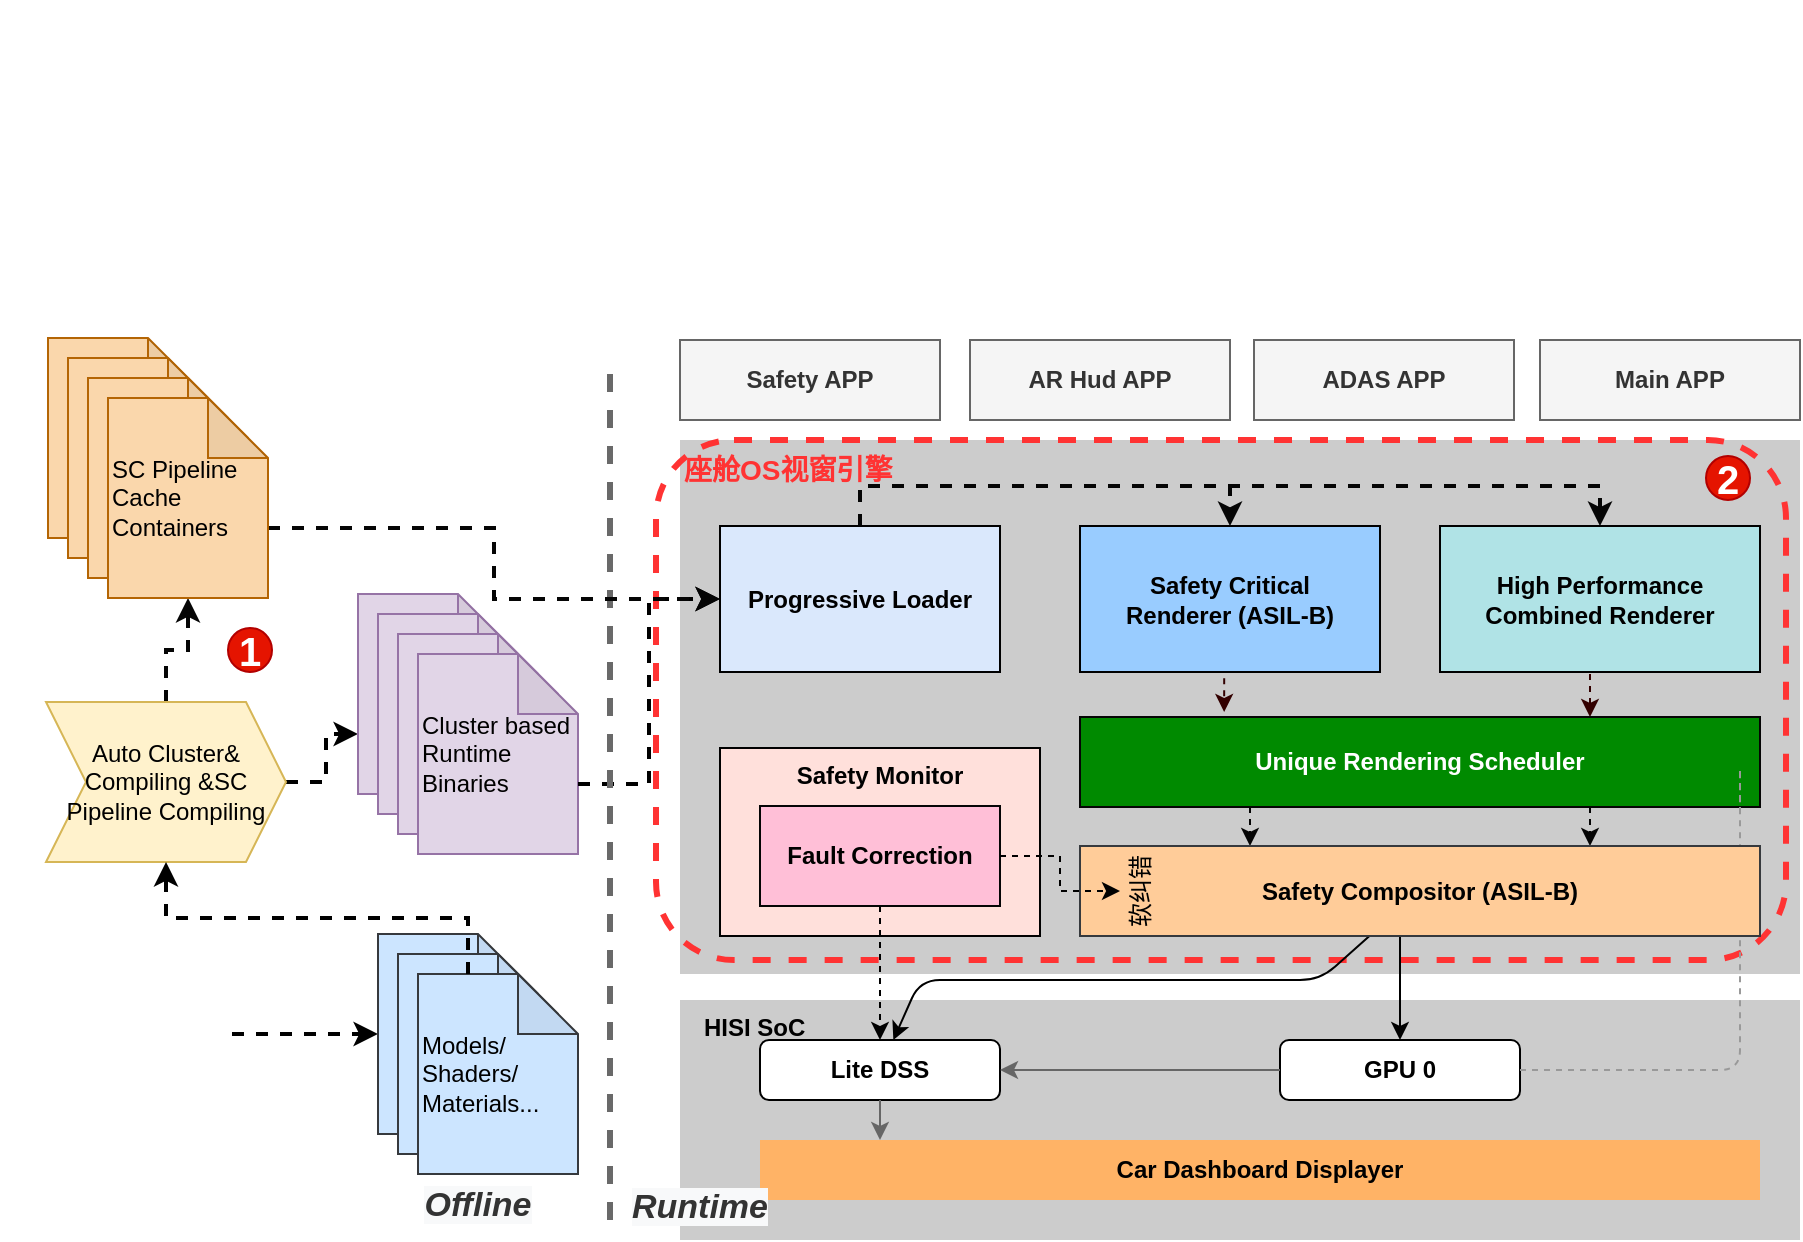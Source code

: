 <mxfile version="20.5.3" type="github" pages="2">
  <diagram id="jGWYWBmw-iRRK0AfGY73" name="overview">
    <mxGraphModel dx="572" dy="738" grid="0" gridSize="10" guides="1" tooltips="1" connect="1" arrows="1" fold="1" page="1" pageScale="1" pageWidth="850" pageHeight="1100" math="0" shadow="0">
      <root>
        <mxCell id="0" />
        <mxCell id="1" parent="0" />
        <mxCell id="6lcVnLO9hiHBPe1DEjGH-26" value="" style="group;align=right;verticalAlign=top;" parent="1" vertex="1" connectable="0">
          <mxGeometry x="855" y="100" width="900" height="620" as="geometry" />
        </mxCell>
        <mxCell id="6lcVnLO9hiHBPe1DEjGH-28" value="&lt;font style=&quot;font-size: 14px;&quot; color=&quot;#ff3333&quot;&gt;座舱OS视窗引擎&lt;/font&gt;" style="rounded=0;whiteSpace=wrap;html=1;labelBackgroundColor=none;verticalAlign=top;fillColor=#CCCCCC;fontStyle=1;strokeColor=none;align=left;" parent="6lcVnLO9hiHBPe1DEjGH-26" vertex="1">
          <mxGeometry x="340" y="220" width="560" height="267" as="geometry" />
        </mxCell>
        <mxCell id="RZkui5LOCHVIBUMoWQ-c-4" value="" style="rounded=1;whiteSpace=wrap;html=1;fontSize=20;fillColor=none;strokeColor=#FF3333;dashed=1;strokeWidth=3;glass=1;" parent="6lcVnLO9hiHBPe1DEjGH-26" vertex="1">
          <mxGeometry x="328" y="220" width="565" height="260" as="geometry" />
        </mxCell>
        <mxCell id="6lcVnLO9hiHBPe1DEjGH-34" value="HISI SoC" style="rounded=0;whiteSpace=wrap;html=1;labelBackgroundColor=none;verticalAlign=top;fillColor=#CCCCCC;fontStyle=1;strokeColor=none;align=left;spacingBottom=10;spacingRight=10;spacingLeft=10;" parent="6lcVnLO9hiHBPe1DEjGH-26" vertex="1">
          <mxGeometry x="340" y="500" width="560" height="120" as="geometry" />
        </mxCell>
        <mxCell id="6lcVnLO9hiHBPe1DEjGH-36" value="Lite DSS" style="rounded=1;whiteSpace=wrap;html=1;labelBackgroundColor=none;fontSize=12;fontColor=#000000;strokeColor=#000000;align=center;verticalAlign=middle;fontStyle=1;fillColor=#FFFFFF;" parent="6lcVnLO9hiHBPe1DEjGH-26" vertex="1">
          <mxGeometry x="380" y="520" width="120" height="30" as="geometry" />
        </mxCell>
        <mxCell id="6lcVnLO9hiHBPe1DEjGH-37" value="GPU 0" style="rounded=1;whiteSpace=wrap;html=1;labelBackgroundColor=none;fontSize=12;fontColor=#000000;strokeColor=#000000;align=center;verticalAlign=middle;fontStyle=1;fillColor=#FFFFFF;" parent="6lcVnLO9hiHBPe1DEjGH-26" vertex="1">
          <mxGeometry x="640" y="520" width="120" height="30" as="geometry" />
        </mxCell>
        <mxCell id="6lcVnLO9hiHBPe1DEjGH-38" value="Car Dashboard Displayer" style="rounded=0;whiteSpace=wrap;html=1;fontStyle=1;fillColor=#FFB366;strokeColor=none;" parent="6lcVnLO9hiHBPe1DEjGH-26" vertex="1">
          <mxGeometry x="380" y="570" width="500" height="30" as="geometry" />
        </mxCell>
        <mxCell id="6lcVnLO9hiHBPe1DEjGH-39" value="" style="endArrow=classic;html=1;fontSize=12;fontColor=#000000;strokeWidth=1;fillColor=#FFE6CC;strokeColor=#666666;" parent="6lcVnLO9hiHBPe1DEjGH-26" source="6lcVnLO9hiHBPe1DEjGH-37" target="6lcVnLO9hiHBPe1DEjGH-36" edge="1">
          <mxGeometry x="-40" width="50" height="50" as="geometry">
            <mxPoint x="220" y="640" as="sourcePoint" />
            <mxPoint x="270" y="590" as="targetPoint" />
          </mxGeometry>
        </mxCell>
        <mxCell id="6lcVnLO9hiHBPe1DEjGH-40" value="" style="endArrow=classic;html=1;fontSize=12;fontColor=#000000;strokeWidth=1;fillColor=#FFE6CC;strokeColor=#666666;" parent="6lcVnLO9hiHBPe1DEjGH-26" source="6lcVnLO9hiHBPe1DEjGH-36" edge="1">
          <mxGeometry x="-40" width="50" height="50" as="geometry">
            <mxPoint x="550" y="545" as="sourcePoint" />
            <mxPoint x="440" y="570" as="targetPoint" />
          </mxGeometry>
        </mxCell>
        <mxCell id="6lcVnLO9hiHBPe1DEjGH-54" value="Safety Monitor" style="rounded=0;whiteSpace=wrap;html=1;fontStyle=1;verticalAlign=top;spacingTop=0;fillColor=#FFE0DB;" parent="6lcVnLO9hiHBPe1DEjGH-26" vertex="1">
          <mxGeometry x="360" y="374" width="160" height="94" as="geometry" />
        </mxCell>
        <mxCell id="Oussu8R9ffkgmOn_EORa-2" style="edgeStyle=orthogonalEdgeStyle;rounded=0;orthogonalLoop=1;jettySize=auto;html=1;exitX=0.5;exitY=1;exitDx=0;exitDy=0;entryX=0.212;entryY=-0.056;entryDx=0;entryDy=0;entryPerimeter=0;dashed=1;strokeColor=#330000;strokeWidth=1;fontSize=14;fontColor=#FF3333;" parent="6lcVnLO9hiHBPe1DEjGH-26" source="6lcVnLO9hiHBPe1DEjGH-55" target="6lcVnLO9hiHBPe1DEjGH-71" edge="1">
          <mxGeometry relative="1" as="geometry" />
        </mxCell>
        <mxCell id="6lcVnLO9hiHBPe1DEjGH-55" value="Safety Critical &lt;br&gt;Renderer (ASIL-B)" style="rounded=0;whiteSpace=wrap;html=1;labelBackgroundColor=none;fontSize=12;fontColor=#000000;strokeColor=#000000;align=center;verticalAlign=middle;fillColor=#99CCFF;fontStyle=1" parent="6lcVnLO9hiHBPe1DEjGH-26" vertex="1">
          <mxGeometry x="540" y="263" width="150" height="73" as="geometry" />
        </mxCell>
        <mxCell id="Oussu8R9ffkgmOn_EORa-3" style="edgeStyle=orthogonalEdgeStyle;rounded=0;orthogonalLoop=1;jettySize=auto;html=1;exitX=0.5;exitY=1;exitDx=0;exitDy=0;entryX=0.75;entryY=0;entryDx=0;entryDy=0;dashed=1;strokeColor=#330000;strokeWidth=1;fontSize=14;fontColor=#FF3333;" parent="6lcVnLO9hiHBPe1DEjGH-26" source="6lcVnLO9hiHBPe1DEjGH-58" target="6lcVnLO9hiHBPe1DEjGH-71" edge="1">
          <mxGeometry relative="1" as="geometry" />
        </mxCell>
        <mxCell id="6lcVnLO9hiHBPe1DEjGH-58" value="High Performance Combined Renderer" style="rounded=0;whiteSpace=wrap;html=1;labelBackgroundColor=none;fontSize=12;strokeColor=#000000;align=center;verticalAlign=middle;fillColor=#b0e3e6;fontStyle=1;" parent="6lcVnLO9hiHBPe1DEjGH-26" vertex="1">
          <mxGeometry x="720" y="263" width="160" height="73" as="geometry" />
        </mxCell>
        <mxCell id="6lcVnLO9hiHBPe1DEjGH-60" value="Fault Correction" style="rounded=0;whiteSpace=wrap;html=1;labelBackgroundColor=none;fontSize=12;strokeColor=#050505;align=center;verticalAlign=middle;fillColor=#FFBFD7;fontStyle=1" parent="6lcVnLO9hiHBPe1DEjGH-26" vertex="1">
          <mxGeometry x="380" y="403" width="120" height="50" as="geometry" />
        </mxCell>
        <mxCell id="6lcVnLO9hiHBPe1DEjGH-63" value="" style="endArrow=classic;html=1;fontSize=10;fontColor=#000000;strokeColor=#000000;strokeWidth=1;fillColor=#FFE6CC;" parent="6lcVnLO9hiHBPe1DEjGH-26" target="6lcVnLO9hiHBPe1DEjGH-37" edge="1">
          <mxGeometry x="-40" width="50" height="50" as="geometry">
            <mxPoint x="700" y="450" as="sourcePoint" />
            <mxPoint x="470" y="310" as="targetPoint" />
          </mxGeometry>
        </mxCell>
        <mxCell id="6lcVnLO9hiHBPe1DEjGH-64" value="" style="endArrow=classic;html=1;fontSize=10;fontColor=#000000;strokeColor=#000000;strokeWidth=1;fillColor=#FFE6CC;" parent="6lcVnLO9hiHBPe1DEjGH-26" source="h6UdxWJDqXBrwPmcXUrX-32" target="6lcVnLO9hiHBPe1DEjGH-36" edge="1">
          <mxGeometry x="-40" width="50" height="50" as="geometry">
            <mxPoint x="681.818" y="460" as="sourcePoint" />
            <mxPoint x="690" y="530" as="targetPoint" />
            <Array as="points">
              <mxPoint x="660" y="490" />
              <mxPoint x="460" y="490" />
            </Array>
          </mxGeometry>
        </mxCell>
        <mxCell id="GLel3GQEYIvo6IoEr1zy-1" style="edgeStyle=orthogonalEdgeStyle;rounded=0;orthogonalLoop=1;jettySize=auto;html=1;exitX=0.25;exitY=1;exitDx=0;exitDy=0;entryX=0.25;entryY=0;entryDx=0;entryDy=0;dashed=1;strokeColor=#050505;strokeWidth=1;fontSize=14;fontColor=#FF3333;" parent="6lcVnLO9hiHBPe1DEjGH-26" source="6lcVnLO9hiHBPe1DEjGH-71" target="h6UdxWJDqXBrwPmcXUrX-32" edge="1">
          <mxGeometry relative="1" as="geometry" />
        </mxCell>
        <mxCell id="GLel3GQEYIvo6IoEr1zy-2" style="edgeStyle=orthogonalEdgeStyle;rounded=0;orthogonalLoop=1;jettySize=auto;html=1;exitX=0.75;exitY=1;exitDx=0;exitDy=0;entryX=0.75;entryY=0;entryDx=0;entryDy=0;dashed=1;strokeColor=#050505;strokeWidth=1;fontSize=14;fontColor=#FF3333;" parent="6lcVnLO9hiHBPe1DEjGH-26" source="6lcVnLO9hiHBPe1DEjGH-71" target="h6UdxWJDqXBrwPmcXUrX-32" edge="1">
          <mxGeometry relative="1" as="geometry" />
        </mxCell>
        <mxCell id="6lcVnLO9hiHBPe1DEjGH-71" value="&lt;span style=&quot;font-size: 12px; font-weight: 700;&quot;&gt;Unique Rendering Scheduler&lt;/span&gt;" style="rounded=0;whiteSpace=wrap;html=1;labelBackgroundColor=none;fontSize=12;align=center;verticalAlign=middle;fillColor=#008A00;strokeColor=#050505;fontColor=#ffffff;horizontal=1;" parent="6lcVnLO9hiHBPe1DEjGH-26" vertex="1">
          <mxGeometry x="540" y="358.5" width="340" height="45" as="geometry" />
        </mxCell>
        <mxCell id="6lcVnLO9hiHBPe1DEjGH-72" value="" style="endArrow=none;dashed=1;html=1;fontSize=10;fontColor=#000000;strokeWidth=1;fillColor=#FFE6CC;strokeColor=#999999;" parent="6lcVnLO9hiHBPe1DEjGH-26" source="6lcVnLO9hiHBPe1DEjGH-37" edge="1">
          <mxGeometry x="-40" width="50" height="50" as="geometry">
            <mxPoint x="510" y="215" as="sourcePoint" />
            <mxPoint x="870" y="405" as="targetPoint" />
            <Array as="points">
              <mxPoint x="870" y="535" />
              <mxPoint x="870" y="405" />
              <mxPoint x="870" y="380" />
            </Array>
          </mxGeometry>
        </mxCell>
        <mxCell id="09VKakQG7SfrDjjMAFmJ-10" value="" style="endArrow=classic;html=1;rounded=0;exitX=0.5;exitY=1;exitDx=0;exitDy=0;dashed=1;strokeWidth=1;" parent="6lcVnLO9hiHBPe1DEjGH-26" source="6lcVnLO9hiHBPe1DEjGH-60" target="6lcVnLO9hiHBPe1DEjGH-36" edge="1">
          <mxGeometry width="50" height="50" relative="1" as="geometry">
            <mxPoint x="10" y="480" as="sourcePoint" />
            <mxPoint x="60" y="430" as="targetPoint" />
          </mxGeometry>
        </mxCell>
        <mxCell id="QSuAVDpQF5HS8B-ailCi-1" style="edgeStyle=orthogonalEdgeStyle;rounded=0;orthogonalLoop=1;jettySize=auto;html=1;exitX=0.5;exitY=0;exitDx=0;exitDy=0;entryX=0.5;entryY=0;entryDx=0;entryDy=0;dashed=1;strokeColor=#050505;strokeWidth=2;fontSize=10;fontColor=#FFFFFF;" parent="6lcVnLO9hiHBPe1DEjGH-26" source="z_aUk_5v99F4OKsvYZRc-4" target="6lcVnLO9hiHBPe1DEjGH-55" edge="1">
          <mxGeometry relative="1" as="geometry" />
        </mxCell>
        <mxCell id="QSuAVDpQF5HS8B-ailCi-2" style="edgeStyle=orthogonalEdgeStyle;rounded=0;orthogonalLoop=1;jettySize=auto;html=1;exitX=0.5;exitY=0;exitDx=0;exitDy=0;entryX=0.5;entryY=0;entryDx=0;entryDy=0;dashed=1;strokeColor=#050505;strokeWidth=2;fontSize=10;fontColor=#FFFFFF;" parent="6lcVnLO9hiHBPe1DEjGH-26" source="z_aUk_5v99F4OKsvYZRc-4" target="6lcVnLO9hiHBPe1DEjGH-58" edge="1">
          <mxGeometry relative="1" as="geometry" />
        </mxCell>
        <mxCell id="z_aUk_5v99F4OKsvYZRc-4" value="Progressive Loader" style="rounded=0;whiteSpace=wrap;html=1;labelBackgroundColor=none;fontSize=12;strokeColor=#000000;align=center;verticalAlign=middle;fillColor=#dae8fc;fontStyle=1" parent="6lcVnLO9hiHBPe1DEjGH-26" vertex="1">
          <mxGeometry x="360" y="263" width="140" height="73" as="geometry" />
        </mxCell>
        <mxCell id="h6UdxWJDqXBrwPmcXUrX-17" value="" style="edgeStyle=orthogonalEdgeStyle;rounded=0;orthogonalLoop=1;jettySize=auto;html=1;dashed=1;entryX=0;entryY=0.7;entryDx=0;entryDy=0;entryPerimeter=0;strokeWidth=2;" parent="6lcVnLO9hiHBPe1DEjGH-26" source="h6UdxWJDqXBrwPmcXUrX-4" target="h6UdxWJDqXBrwPmcXUrX-8" edge="1">
          <mxGeometry relative="1" as="geometry">
            <mxPoint x="169" y="454" as="targetPoint" />
          </mxGeometry>
        </mxCell>
        <mxCell id="4Q5baHg-JFtU-vZUFb9c-5" style="edgeStyle=orthogonalEdgeStyle;rounded=0;orthogonalLoop=1;jettySize=auto;html=1;exitX=0.5;exitY=0;exitDx=0;exitDy=0;entryX=0.5;entryY=1;entryDx=0;entryDy=0;entryPerimeter=0;dashed=1;strokeColor=#050505;strokeWidth=2;fontSize=10;fontColor=#FFFFFF;" parent="6lcVnLO9hiHBPe1DEjGH-26" source="h6UdxWJDqXBrwPmcXUrX-4" target="4Q5baHg-JFtU-vZUFb9c-4" edge="1">
          <mxGeometry relative="1" as="geometry" />
        </mxCell>
        <mxCell id="h6UdxWJDqXBrwPmcXUrX-4" value="Auto Cluster&amp;amp; Compiling &amp;amp;SC Pipeline Compiling" style="shape=step;perimeter=stepPerimeter;whiteSpace=wrap;html=1;fixedSize=1;fillColor=#fff2cc;strokeColor=#d6b656;" parent="6lcVnLO9hiHBPe1DEjGH-26" vertex="1">
          <mxGeometry x="23" y="351" width="120" height="80" as="geometry" />
        </mxCell>
        <mxCell id="h6UdxWJDqXBrwPmcXUrX-24" style="edgeStyle=orthogonalEdgeStyle;rounded=0;orthogonalLoop=1;jettySize=auto;html=1;exitX=1;exitY=0.5;exitDx=0;exitDy=0;dashed=1;strokeWidth=2;" parent="6lcVnLO9hiHBPe1DEjGH-26" source="h6UdxWJDqXBrwPmcXUrX-5" target="z_aUk_5v99F4OKsvYZRc-7" edge="1">
          <mxGeometry relative="1" as="geometry" />
        </mxCell>
        <mxCell id="h6UdxWJDqXBrwPmcXUrX-5" value="" style="shape=image;html=1;verticalAlign=top;verticalLabelPosition=bottom;labelBackgroundColor=#ffffff;imageAspect=0;aspect=fixed;image=https://cdn1.iconfinder.com/data/icons/DarkGlass_Reworked/128x128/apps/blender.png" parent="6lcVnLO9hiHBPe1DEjGH-26" vertex="1">
          <mxGeometry x="56" y="487" width="60" height="60" as="geometry" />
        </mxCell>
        <mxCell id="h6UdxWJDqXBrwPmcXUrX-16" value="" style="group" parent="6lcVnLO9hiHBPe1DEjGH-26" vertex="1" connectable="0">
          <mxGeometry x="179" y="297" width="110" height="130" as="geometry" />
        </mxCell>
        <mxCell id="h6UdxWJDqXBrwPmcXUrX-8" value="" style="shape=note;whiteSpace=wrap;html=1;backgroundOutline=1;darkOpacity=0.05;fillColor=#e1d5e7;strokeColor=#9673a6;" parent="h6UdxWJDqXBrwPmcXUrX-16" vertex="1">
          <mxGeometry width="80" height="100" as="geometry" />
        </mxCell>
        <mxCell id="h6UdxWJDqXBrwPmcXUrX-9" value="" style="shape=note;whiteSpace=wrap;html=1;backgroundOutline=1;darkOpacity=0.05;fillColor=#e1d5e7;strokeColor=#9673a6;" parent="h6UdxWJDqXBrwPmcXUrX-16" vertex="1">
          <mxGeometry x="10" y="10" width="80" height="100" as="geometry" />
        </mxCell>
        <mxCell id="h6UdxWJDqXBrwPmcXUrX-10" value="" style="shape=note;whiteSpace=wrap;html=1;backgroundOutline=1;darkOpacity=0.05;fillColor=#e1d5e7;strokeColor=#9673a6;" parent="h6UdxWJDqXBrwPmcXUrX-16" vertex="1">
          <mxGeometry x="20" y="20" width="80" height="100" as="geometry" />
        </mxCell>
        <mxCell id="h6UdxWJDqXBrwPmcXUrX-12" value="Cluster based Runtime Binaries" style="shape=note;whiteSpace=wrap;html=1;backgroundOutline=1;darkOpacity=0.05;align=left;fillColor=#e1d5e7;strokeColor=#9673a6;" parent="h6UdxWJDqXBrwPmcXUrX-16" vertex="1">
          <mxGeometry x="30" y="30" width="80" height="100" as="geometry" />
        </mxCell>
        <mxCell id="h6UdxWJDqXBrwPmcXUrX-22" style="edgeStyle=orthogonalEdgeStyle;rounded=0;orthogonalLoop=1;jettySize=auto;html=1;exitX=0;exitY=0;exitDx=80;exitDy=65;exitPerimeter=0;dashed=1;strokeWidth=2;" parent="6lcVnLO9hiHBPe1DEjGH-26" source="h6UdxWJDqXBrwPmcXUrX-12" target="z_aUk_5v99F4OKsvYZRc-4" edge="1">
          <mxGeometry relative="1" as="geometry" />
        </mxCell>
        <mxCell id="h6UdxWJDqXBrwPmcXUrX-1" value="" style="group" parent="6lcVnLO9hiHBPe1DEjGH-26" vertex="1" connectable="0">
          <mxGeometry x="189" y="467" width="100" height="120" as="geometry" />
        </mxCell>
        <mxCell id="z_aUk_5v99F4OKsvYZRc-7" value="" style="shape=note;whiteSpace=wrap;html=1;backgroundOutline=1;darkOpacity=0.05;fillColor=#cce5ff;strokeColor=#36393d;" parent="h6UdxWJDqXBrwPmcXUrX-1" vertex="1">
          <mxGeometry width="80" height="100" as="geometry" />
        </mxCell>
        <mxCell id="z_aUk_5v99F4OKsvYZRc-8" value="" style="shape=note;whiteSpace=wrap;html=1;backgroundOutline=1;darkOpacity=0.05;fillColor=#cce5ff;strokeColor=#36393d;" parent="h6UdxWJDqXBrwPmcXUrX-1" vertex="1">
          <mxGeometry x="10" y="10" width="80" height="100" as="geometry" />
        </mxCell>
        <mxCell id="z_aUk_5v99F4OKsvYZRc-9" value="Models/&lt;br&gt;Shaders/&lt;br&gt;Materials..." style="shape=note;whiteSpace=wrap;html=1;backgroundOutline=1;darkOpacity=0.05;align=left;fillColor=#cce5ff;strokeColor=#36393d;" parent="h6UdxWJDqXBrwPmcXUrX-1" vertex="1">
          <mxGeometry x="20" y="20" width="80" height="100" as="geometry" />
        </mxCell>
        <mxCell id="h6UdxWJDqXBrwPmcXUrX-25" style="edgeStyle=orthogonalEdgeStyle;rounded=0;orthogonalLoop=1;jettySize=auto;html=1;exitX=0;exitY=0;exitDx=25;exitDy=0;exitPerimeter=0;dashed=1;strokeWidth=2;" parent="6lcVnLO9hiHBPe1DEjGH-26" source="z_aUk_5v99F4OKsvYZRc-9" target="h6UdxWJDqXBrwPmcXUrX-4" edge="1">
          <mxGeometry relative="1" as="geometry" />
        </mxCell>
        <mxCell id="h6UdxWJDqXBrwPmcXUrX-27" value="" style="endArrow=none;dashed=1;html=1;rounded=0;strokeWidth=3;strokeColor=#696969;" parent="6lcVnLO9hiHBPe1DEjGH-26" edge="1">
          <mxGeometry width="50" height="50" relative="1" as="geometry">
            <mxPoint x="305" y="610" as="sourcePoint" />
            <mxPoint x="305" y="180" as="targetPoint" />
          </mxGeometry>
        </mxCell>
        <mxCell id="h6UdxWJDqXBrwPmcXUrX-30" value="&lt;font style=&quot;font-size: 20px;&quot;&gt;1&lt;/font&gt;" style="ellipse;whiteSpace=wrap;html=1;aspect=fixed;fillColor=#e51400;strokeColor=#B20000;fontColor=#ffffff;fontSize=16;fontStyle=1" parent="6lcVnLO9hiHBPe1DEjGH-26" vertex="1">
          <mxGeometry x="114" y="314" width="22" height="22" as="geometry" />
        </mxCell>
        <mxCell id="h6UdxWJDqXBrwPmcXUrX-32" value="&lt;span style=&quot;font-weight: 700; text-align: left;&quot;&gt;Safety Compositor (ASIL-B)&lt;/span&gt;" style="rounded=0;whiteSpace=wrap;html=1;labelBackgroundColor=none;fontSize=12;align=center;verticalAlign=middle;fillColor=#ffcc99;strokeColor=#36393d;horizontal=1;" parent="6lcVnLO9hiHBPe1DEjGH-26" vertex="1">
          <mxGeometry x="540" y="423" width="340" height="45" as="geometry" />
        </mxCell>
        <mxCell id="6lcVnLO9hiHBPe1DEjGH-69" value="软纠错" style="text;html=1;strokeColor=none;fillColor=none;align=center;verticalAlign=middle;whiteSpace=wrap;rounded=0;labelBackgroundColor=none;fontSize=12;fontColor=#000000;horizontal=0;" parent="6lcVnLO9hiHBPe1DEjGH-26" vertex="1">
          <mxGeometry x="560" y="420.5" width="20" height="50" as="geometry" />
        </mxCell>
        <mxCell id="z_aUk_5v99F4OKsvYZRc-2" style="edgeStyle=orthogonalEdgeStyle;rounded=0;orthogonalLoop=1;jettySize=auto;html=1;exitX=1;exitY=0.5;exitDx=0;exitDy=0;entryX=0;entryY=0.5;entryDx=0;entryDy=0;dashed=1;" parent="6lcVnLO9hiHBPe1DEjGH-26" source="6lcVnLO9hiHBPe1DEjGH-60" target="6lcVnLO9hiHBPe1DEjGH-69" edge="1">
          <mxGeometry relative="1" as="geometry" />
        </mxCell>
        <mxCell id="6lcVnLO9hiHBPe1DEjGH-47" value="Safety APP" style="rounded=0;whiteSpace=wrap;html=1;fontStyle=1;verticalAlign=middle;spacingTop=0;fillColor=#f5f5f5;strokeColor=#666666;fontColor=#333333;" parent="6lcVnLO9hiHBPe1DEjGH-26" vertex="1">
          <mxGeometry x="340" y="170" width="130" height="40" as="geometry" />
        </mxCell>
        <mxCell id="LvraFmLC8lK72Spu55r9-2" value="AR Hud APP" style="rounded=0;whiteSpace=wrap;html=1;fontStyle=1;verticalAlign=middle;spacingTop=0;fillColor=#f5f5f5;strokeColor=#666666;fontColor=#333333;" parent="6lcVnLO9hiHBPe1DEjGH-26" vertex="1">
          <mxGeometry x="485" y="170" width="130" height="40" as="geometry" />
        </mxCell>
        <mxCell id="LvraFmLC8lK72Spu55r9-3" value="ADAS APP" style="rounded=0;whiteSpace=wrap;html=1;fontStyle=1;verticalAlign=middle;spacingTop=0;fillColor=#f5f5f5;strokeColor=#666666;fontColor=#333333;" parent="6lcVnLO9hiHBPe1DEjGH-26" vertex="1">
          <mxGeometry x="627" y="170" width="130" height="40" as="geometry" />
        </mxCell>
        <mxCell id="LvraFmLC8lK72Spu55r9-4" value="Main APP" style="rounded=0;whiteSpace=wrap;html=1;fontStyle=1;verticalAlign=middle;spacingTop=0;fillColor=#f5f5f5;strokeColor=#666666;fontColor=#333333;" parent="6lcVnLO9hiHBPe1DEjGH-26" vertex="1">
          <mxGeometry x="770" y="170" width="130" height="40" as="geometry" />
        </mxCell>
        <mxCell id="4Q5baHg-JFtU-vZUFb9c-1" value="" style="shape=note;whiteSpace=wrap;html=1;backgroundOutline=1;darkOpacity=0.05;align=left;fillColor=#fad7ac;strokeColor=#b46504;" parent="6lcVnLO9hiHBPe1DEjGH-26" vertex="1">
          <mxGeometry x="24" y="169" width="80" height="100" as="geometry" />
        </mxCell>
        <mxCell id="4Q5baHg-JFtU-vZUFb9c-2" value="" style="shape=note;whiteSpace=wrap;html=1;backgroundOutline=1;darkOpacity=0.05;align=left;fillColor=#fad7ac;strokeColor=#b46504;" parent="6lcVnLO9hiHBPe1DEjGH-26" vertex="1">
          <mxGeometry x="34" y="179" width="80" height="100" as="geometry" />
        </mxCell>
        <mxCell id="4Q5baHg-JFtU-vZUFb9c-3" value="" style="shape=note;whiteSpace=wrap;html=1;backgroundOutline=1;darkOpacity=0.05;align=left;fillColor=#fad7ac;strokeColor=#b46504;" parent="6lcVnLO9hiHBPe1DEjGH-26" vertex="1">
          <mxGeometry x="44" y="189" width="80" height="100" as="geometry" />
        </mxCell>
        <mxCell id="4Q5baHg-JFtU-vZUFb9c-7" style="edgeStyle=orthogonalEdgeStyle;rounded=0;orthogonalLoop=1;jettySize=auto;html=1;exitX=0;exitY=0;exitDx=80;exitDy=65;exitPerimeter=0;dashed=1;strokeColor=#050505;strokeWidth=2;fontSize=10;fontColor=#FFFFFF;" parent="6lcVnLO9hiHBPe1DEjGH-26" source="4Q5baHg-JFtU-vZUFb9c-4" target="z_aUk_5v99F4OKsvYZRc-4" edge="1">
          <mxGeometry relative="1" as="geometry" />
        </mxCell>
        <mxCell id="4Q5baHg-JFtU-vZUFb9c-4" value="SC Pipeline Cache Containers" style="shape=note;whiteSpace=wrap;html=1;backgroundOutline=1;darkOpacity=0.05;align=left;fillColor=#fad7ac;strokeColor=#b46504;" parent="6lcVnLO9hiHBPe1DEjGH-26" vertex="1">
          <mxGeometry x="54" y="199" width="80" height="100" as="geometry" />
        </mxCell>
        <mxCell id="RZkui5LOCHVIBUMoWQ-c-1" value="&lt;font style=&quot;font-size: 20px;&quot;&gt;2&lt;/font&gt;" style="ellipse;whiteSpace=wrap;html=1;aspect=fixed;fillColor=#e51400;strokeColor=#B20000;fontColor=#ffffff;fontSize=16;fontStyle=1" parent="6lcVnLO9hiHBPe1DEjGH-26" vertex="1">
          <mxGeometry x="853" y="228" width="22" height="22" as="geometry" />
        </mxCell>
        <mxCell id="h6UdxWJDqXBrwPmcXUrX-29" value="&lt;span style=&quot;font-family: Helvetica; font-size: 17px; font-variant-ligatures: normal; font-variant-caps: normal; letter-spacing: normal; orphans: 2; text-indent: 0px; text-transform: none; widows: 2; word-spacing: 0px; -webkit-text-stroke-width: 0px; background-color: rgb(248, 249, 250); text-decoration-thickness: initial; text-decoration-style: initial; text-decoration-color: initial; float: none; display: inline !important;&quot;&gt;Runtime&lt;/span&gt;" style="text;whiteSpace=wrap;html=1;align=center;fontStyle=3;fontColor=#333333;fontSize=17;" parent="6lcVnLO9hiHBPe1DEjGH-26" vertex="1">
          <mxGeometry x="310" y="587" width="80" height="30" as="geometry" />
        </mxCell>
        <mxCell id="h6UdxWJDqXBrwPmcXUrX-28" value="&lt;span style=&quot;font-family: Helvetica; font-size: 17px; font-variant-ligatures: normal; font-variant-caps: normal; letter-spacing: normal; orphans: 2; text-indent: 0px; text-transform: none; widows: 2; word-spacing: 0px; -webkit-text-stroke-width: 0px; background-color: rgb(248, 249, 250); text-decoration-thickness: initial; text-decoration-style: initial; text-decoration-color: initial; float: none; display: inline !important;&quot;&gt;Offline&lt;/span&gt;" style="text;whiteSpace=wrap;html=1;align=center;fontStyle=3;fontColor=#333333;fontSize=17;" parent="1" vertex="1">
          <mxGeometry x="1054" y="686" width="80" height="30" as="geometry" />
        </mxCell>
      </root>
    </mxGraphModel>
  </diagram>
  <diagram id="TogLKLkDqAw1yhXTpeuP" name="Details">
    <mxGraphModel dx="1422" dy="1838" grid="0" gridSize="10" guides="1" tooltips="1" connect="1" arrows="1" fold="1" page="1" pageScale="1" pageWidth="850" pageHeight="1100" math="0" shadow="0">
      <root>
        <mxCell id="0" />
        <mxCell id="1" parent="0" />
        <mxCell id="WoaJ7MKDyTzOB8H5hV46-1" value="" style="group;align=right;verticalAlign=top;fontSize=13;" parent="1" vertex="1" connectable="0">
          <mxGeometry x="680" y="-10" width="940" height="620" as="geometry" />
        </mxCell>
        <mxCell id="WoaJ7MKDyTzOB8H5hV46-2" value="&lt;font style=&quot;font-size: 17px;&quot; color=&quot;#ff3333&quot;&gt;座舱OS视窗引擎&lt;/font&gt;" style="rounded=0;whiteSpace=wrap;html=1;labelBackgroundColor=none;verticalAlign=top;fillColor=#CCCCCC;fontStyle=1;strokeColor=none;align=left;" parent="WoaJ7MKDyTzOB8H5hV46-1" vertex="1">
          <mxGeometry x="340" y="-60" width="600" height="547" as="geometry" />
        </mxCell>
        <mxCell id="WoaJ7MKDyTzOB8H5hV46-3" value="HISI SoC" style="rounded=0;whiteSpace=wrap;html=1;labelBackgroundColor=none;verticalAlign=top;fillColor=#CCCCCC;fontStyle=1;strokeColor=none;align=left;spacingBottom=10;spacingRight=10;spacingLeft=10;" parent="WoaJ7MKDyTzOB8H5hV46-1" vertex="1">
          <mxGeometry x="340" y="500" width="600" height="120" as="geometry" />
        </mxCell>
        <mxCell id="WoaJ7MKDyTzOB8H5hV46-4" value="Lite DSS" style="rounded=1;whiteSpace=wrap;html=1;labelBackgroundColor=none;fontSize=12;fontColor=#000000;strokeColor=#000000;align=center;verticalAlign=middle;fontStyle=1;fillColor=#FFFFFF;" parent="WoaJ7MKDyTzOB8H5hV46-1" vertex="1">
          <mxGeometry x="380" y="520" width="120" height="30" as="geometry" />
        </mxCell>
        <mxCell id="WoaJ7MKDyTzOB8H5hV46-5" value="GPU 0" style="rounded=1;whiteSpace=wrap;html=1;labelBackgroundColor=none;fontSize=12;fontColor=#000000;strokeColor=#000000;align=center;verticalAlign=middle;fontStyle=1;fillColor=#FFFFFF;" parent="WoaJ7MKDyTzOB8H5hV46-1" vertex="1">
          <mxGeometry x="640" y="520" width="120" height="30" as="geometry" />
        </mxCell>
        <mxCell id="WoaJ7MKDyTzOB8H5hV46-6" value="Car Dashboard Displayer" style="rounded=0;whiteSpace=wrap;html=1;fontStyle=1;fillColor=#FFB366;strokeColor=none;" parent="WoaJ7MKDyTzOB8H5hV46-1" vertex="1">
          <mxGeometry x="380" y="570" width="530" height="30" as="geometry" />
        </mxCell>
        <mxCell id="WoaJ7MKDyTzOB8H5hV46-7" value="" style="endArrow=classic;html=1;fontSize=12;fontColor=#000000;strokeWidth=1;fillColor=#FFE6CC;strokeColor=#666666;" parent="WoaJ7MKDyTzOB8H5hV46-1" source="WoaJ7MKDyTzOB8H5hV46-5" target="WoaJ7MKDyTzOB8H5hV46-4" edge="1">
          <mxGeometry x="-40" width="50" height="50" as="geometry">
            <mxPoint x="220" y="640" as="sourcePoint" />
            <mxPoint x="270" y="590" as="targetPoint" />
          </mxGeometry>
        </mxCell>
        <mxCell id="WoaJ7MKDyTzOB8H5hV46-8" value="" style="endArrow=classic;html=1;fontSize=12;fontColor=#000000;strokeWidth=1;fillColor=#FFE6CC;strokeColor=#666666;" parent="WoaJ7MKDyTzOB8H5hV46-1" source="WoaJ7MKDyTzOB8H5hV46-4" edge="1">
          <mxGeometry x="-40" width="50" height="50" as="geometry">
            <mxPoint x="550" y="545" as="sourcePoint" />
            <mxPoint x="440" y="570" as="targetPoint" />
          </mxGeometry>
        </mxCell>
        <mxCell id="WoaJ7MKDyTzOB8H5hV46-9" value="Safety Critical Render" style="rounded=0;whiteSpace=wrap;html=1;fontStyle=1;fillColor=#99CCFF;verticalAlign=top;spacingTop=0;" parent="WoaJ7MKDyTzOB8H5hV46-1" vertex="1">
          <mxGeometry x="360" y="-31" width="220" height="101" as="geometry" />
        </mxCell>
        <mxCell id="2iq0LQQJaJppZpqs6qnL-7" style="edgeStyle=orthogonalEdgeStyle;rounded=0;orthogonalLoop=1;jettySize=auto;html=1;exitX=0.5;exitY=1;exitDx=0;exitDy=0;entryX=0.575;entryY=0.007;entryDx=0;entryDy=0;entryPerimeter=0;strokeColor=#050505;strokeWidth=2;fontSize=10;fontColor=#FFFFFF;" parent="WoaJ7MKDyTzOB8H5hV46-1" source="WoaJ7MKDyTzOB8H5hV46-10" target="VZPIa-u98Dw9c0J9mh5K-95" edge="1">
          <mxGeometry relative="1" as="geometry" />
        </mxCell>
        <mxCell id="WoaJ7MKDyTzOB8H5hV46-10" value="High Performance Combined Renderer" style="rounded=0;whiteSpace=wrap;html=1;fontStyle=1;fillColor=#B0E3E6;verticalAlign=top;spacingTop=0;" parent="WoaJ7MKDyTzOB8H5hV46-1" vertex="1">
          <mxGeometry x="600" y="-31" width="310" height="101" as="geometry" />
        </mxCell>
        <mxCell id="WoaJ7MKDyTzOB8H5hV46-11" value="Safety Monitor" style="rounded=0;whiteSpace=wrap;html=1;fontStyle=1;verticalAlign=top;spacingTop=0;fillColor=#FFE0DB;" parent="WoaJ7MKDyTzOB8H5hV46-1" vertex="1">
          <mxGeometry x="360" y="270" width="160" height="108" as="geometry" />
        </mxCell>
        <mxCell id="WoaJ7MKDyTzOB8H5hV46-12" value="SC Pipeline" style="rounded=0;whiteSpace=wrap;html=1;labelBackgroundColor=none;fontSize=12;fontColor=#FFFFFF;strokeColor=#000000;align=center;verticalAlign=middle;fillColor=#79A1C9;fontStyle=1" parent="WoaJ7MKDyTzOB8H5hV46-1" vertex="1">
          <mxGeometry x="380" y="-7" width="170" height="30" as="geometry" />
        </mxCell>
        <mxCell id="WoaJ7MKDyTzOB8H5hV46-14" value="Fault Correction" style="rounded=0;whiteSpace=wrap;html=1;labelBackgroundColor=none;fontSize=12;fontColor=#000000;strokeColor=#000000;align=center;verticalAlign=middle;fillColor=#FFBFD7;fontStyle=1" parent="WoaJ7MKDyTzOB8H5hV46-1" vertex="1">
          <mxGeometry x="380" y="337" width="120" height="33" as="geometry" />
        </mxCell>
        <mxCell id="WoaJ7MKDyTzOB8H5hV46-15" value="" style="endArrow=classic;html=1;fontSize=10;fontColor=#000000;strokeColor=#000000;strokeWidth=1;fillColor=#FFE6CC;" parent="WoaJ7MKDyTzOB8H5hV46-1" target="WoaJ7MKDyTzOB8H5hV46-5" edge="1">
          <mxGeometry x="-40" width="50" height="50" as="geometry">
            <mxPoint x="700" y="450" as="sourcePoint" />
            <mxPoint x="470" y="310" as="targetPoint" />
          </mxGeometry>
        </mxCell>
        <mxCell id="WoaJ7MKDyTzOB8H5hV46-16" value="" style="endArrow=classic;html=1;fontSize=10;fontColor=#000000;strokeColor=#000000;strokeWidth=1;fillColor=#FFE6CC;" parent="WoaJ7MKDyTzOB8H5hV46-1" source="WoaJ7MKDyTzOB8H5hV46-44" target="WoaJ7MKDyTzOB8H5hV46-4" edge="1">
          <mxGeometry x="-40" width="50" height="50" as="geometry">
            <mxPoint x="681.818" y="460" as="sourcePoint" />
            <mxPoint x="690" y="530" as="targetPoint" />
            <Array as="points">
              <mxPoint x="660" y="490" />
              <mxPoint x="460" y="490" />
            </Array>
          </mxGeometry>
        </mxCell>
        <mxCell id="WoaJ7MKDyTzOB8H5hV46-18" value="" style="endArrow=none;dashed=1;html=1;fontSize=10;fontColor=#000000;strokeWidth=1;fillColor=#FFE6CC;strokeColor=#999999;" parent="WoaJ7MKDyTzOB8H5hV46-1" source="WoaJ7MKDyTzOB8H5hV46-5" edge="1">
          <mxGeometry x="-40" width="50" height="50" as="geometry">
            <mxPoint x="510" y="215" as="sourcePoint" />
            <mxPoint x="870" y="405" as="targetPoint" />
            <Array as="points">
              <mxPoint x="870" y="535" />
              <mxPoint x="870" y="405" />
              <mxPoint x="870" y="380" />
            </Array>
          </mxGeometry>
        </mxCell>
        <mxCell id="WoaJ7MKDyTzOB8H5hV46-23" value="" style="endArrow=classic;html=1;rounded=0;exitX=0.5;exitY=1;exitDx=0;exitDy=0;dashed=1;startArrow=none;" parent="WoaJ7MKDyTzOB8H5hV46-1" source="QJoR3vFBE8v187Vy68W8-1" target="WoaJ7MKDyTzOB8H5hV46-4" edge="1">
          <mxGeometry width="50" height="50" relative="1" as="geometry">
            <mxPoint x="10" y="480" as="sourcePoint" />
            <mxPoint x="60" y="430" as="targetPoint" />
          </mxGeometry>
        </mxCell>
        <mxCell id="2iq0LQQJaJppZpqs6qnL-1" style="edgeStyle=orthogonalEdgeStyle;rounded=0;orthogonalLoop=1;jettySize=auto;html=1;exitX=0.5;exitY=0;exitDx=0;exitDy=0;entryX=0.25;entryY=1;entryDx=0;entryDy=0;dashed=1;strokeColor=#050505;strokeWidth=2;fontSize=10;fontColor=#FFFFFF;" parent="WoaJ7MKDyTzOB8H5hV46-1" source="WoaJ7MKDyTzOB8H5hV46-24" target="WoaJ7MKDyTzOB8H5hV46-9" edge="1">
          <mxGeometry relative="1" as="geometry">
            <Array as="points">
              <mxPoint x="440" y="85" />
              <mxPoint x="415" y="85" />
            </Array>
          </mxGeometry>
        </mxCell>
        <mxCell id="2iq0LQQJaJppZpqs6qnL-4" style="edgeStyle=orthogonalEdgeStyle;rounded=0;orthogonalLoop=1;jettySize=auto;html=1;exitX=0.5;exitY=0;exitDx=0;exitDy=0;entryX=0.25;entryY=1;entryDx=0;entryDy=0;dashed=1;strokeColor=#050505;strokeWidth=2;fontSize=10;fontColor=#FFFFFF;" parent="WoaJ7MKDyTzOB8H5hV46-1" source="WoaJ7MKDyTzOB8H5hV46-24" target="WoaJ7MKDyTzOB8H5hV46-10" edge="1">
          <mxGeometry relative="1" as="geometry">
            <Array as="points">
              <mxPoint x="440" y="85" />
              <mxPoint x="678" y="85" />
            </Array>
          </mxGeometry>
        </mxCell>
        <mxCell id="WoaJ7MKDyTzOB8H5hV46-24" value="Progressive Loader" style="rounded=0;whiteSpace=wrap;html=1;fontStyle=1;fillColor=#DAE8FC;verticalAlign=top;spacingTop=0;" parent="WoaJ7MKDyTzOB8H5hV46-1" vertex="1">
          <mxGeometry x="360" y="110" width="160" height="140" as="geometry" />
        </mxCell>
        <mxCell id="WoaJ7MKDyTzOB8H5hV46-27" value="" style="edgeStyle=orthogonalEdgeStyle;rounded=0;orthogonalLoop=1;jettySize=auto;html=1;dashed=1;entryX=0;entryY=0.7;entryDx=0;entryDy=0;entryPerimeter=0;strokeWidth=2;" parent="WoaJ7MKDyTzOB8H5hV46-1" source="WoaJ7MKDyTzOB8H5hV46-28" target="WoaJ7MKDyTzOB8H5hV46-32" edge="1">
          <mxGeometry relative="1" as="geometry">
            <mxPoint x="194" y="397" as="targetPoint" />
          </mxGeometry>
        </mxCell>
        <mxCell id="obT1aPl-USjH1nNSl7As-1" style="edgeStyle=orthogonalEdgeStyle;rounded=0;orthogonalLoop=1;jettySize=auto;html=1;exitX=0.5;exitY=0;exitDx=0;exitDy=0;entryX=0;entryY=0.5;entryDx=0;entryDy=0;entryPerimeter=0;dashed=1;strokeColor=#050505;strokeWidth=2;fontSize=10;fontColor=#FFFFFF;" parent="WoaJ7MKDyTzOB8H5hV46-1" source="WoaJ7MKDyTzOB8H5hV46-28" target="lEGzL1OvWyr8I2ofxWoo-1" edge="1">
          <mxGeometry relative="1" as="geometry" />
        </mxCell>
        <mxCell id="WoaJ7MKDyTzOB8H5hV46-28" value="Auto Cluster&amp;amp; Compiling &amp;amp;&lt;br&gt;SC Pipeline Compiling" style="shape=step;perimeter=stepPerimeter;whiteSpace=wrap;html=1;fixedSize=1;fillColor=#fff2cc;strokeColor=#d6b656;" parent="WoaJ7MKDyTzOB8H5hV46-1" vertex="1">
          <mxGeometry x="89" y="270" width="98" height="80" as="geometry" />
        </mxCell>
        <mxCell id="WoaJ7MKDyTzOB8H5hV46-29" style="edgeStyle=orthogonalEdgeStyle;rounded=0;orthogonalLoop=1;jettySize=auto;html=1;exitX=1;exitY=0.5;exitDx=0;exitDy=0;dashed=1;strokeWidth=2;" parent="WoaJ7MKDyTzOB8H5hV46-1" source="WoaJ7MKDyTzOB8H5hV46-30" target="WoaJ7MKDyTzOB8H5hV46-38" edge="1">
          <mxGeometry relative="1" as="geometry" />
        </mxCell>
        <mxCell id="WoaJ7MKDyTzOB8H5hV46-30" value="" style="shape=image;html=1;verticalAlign=top;verticalLabelPosition=bottom;labelBackgroundColor=#ffffff;imageAspect=0;aspect=fixed;image=https://cdn1.iconfinder.com/data/icons/DarkGlass_Reworked/128x128/apps/blender.png" parent="WoaJ7MKDyTzOB8H5hV46-1" vertex="1">
          <mxGeometry x="97" y="435.5" width="65" height="65" as="geometry" />
        </mxCell>
        <mxCell id="WoaJ7MKDyTzOB8H5hV46-31" value="" style="group" parent="WoaJ7MKDyTzOB8H5hV46-1" vertex="1" connectable="0">
          <mxGeometry x="204" y="240" width="110" height="130" as="geometry" />
        </mxCell>
        <mxCell id="WoaJ7MKDyTzOB8H5hV46-32" value="" style="shape=note;whiteSpace=wrap;html=1;backgroundOutline=1;darkOpacity=0.05;fillColor=#e1d5e7;strokeColor=#9673a6;" parent="WoaJ7MKDyTzOB8H5hV46-31" vertex="1">
          <mxGeometry width="80" height="100" as="geometry" />
        </mxCell>
        <mxCell id="WoaJ7MKDyTzOB8H5hV46-33" value="" style="shape=note;whiteSpace=wrap;html=1;backgroundOutline=1;darkOpacity=0.05;fillColor=#e1d5e7;strokeColor=#9673a6;" parent="WoaJ7MKDyTzOB8H5hV46-31" vertex="1">
          <mxGeometry x="10" y="10" width="80" height="100" as="geometry" />
        </mxCell>
        <mxCell id="WoaJ7MKDyTzOB8H5hV46-34" value="" style="shape=note;whiteSpace=wrap;html=1;backgroundOutline=1;darkOpacity=0.05;fillColor=#e1d5e7;strokeColor=#9673a6;" parent="WoaJ7MKDyTzOB8H5hV46-31" vertex="1">
          <mxGeometry x="20" y="20" width="80" height="100" as="geometry" />
        </mxCell>
        <mxCell id="WoaJ7MKDyTzOB8H5hV46-35" value="Cluster based Runtime Binaries" style="shape=note;whiteSpace=wrap;html=1;backgroundOutline=1;darkOpacity=0.05;align=left;fillColor=#e1d5e7;strokeColor=#9673a6;" parent="WoaJ7MKDyTzOB8H5hV46-31" vertex="1">
          <mxGeometry x="30" y="30" width="80" height="100" as="geometry" />
        </mxCell>
        <mxCell id="WoaJ7MKDyTzOB8H5hV46-37" value="" style="group" parent="WoaJ7MKDyTzOB8H5hV46-1" vertex="1" connectable="0">
          <mxGeometry x="214" y="418" width="100" height="120" as="geometry" />
        </mxCell>
        <mxCell id="WoaJ7MKDyTzOB8H5hV46-38" value="" style="shape=note;whiteSpace=wrap;html=1;backgroundOutline=1;darkOpacity=0.05;fillColor=#cce5ff;strokeColor=#36393d;" parent="WoaJ7MKDyTzOB8H5hV46-37" vertex="1">
          <mxGeometry width="80" height="100" as="geometry" />
        </mxCell>
        <mxCell id="WoaJ7MKDyTzOB8H5hV46-39" value="" style="shape=note;whiteSpace=wrap;html=1;backgroundOutline=1;darkOpacity=0.05;fillColor=#cce5ff;strokeColor=#36393d;" parent="WoaJ7MKDyTzOB8H5hV46-37" vertex="1">
          <mxGeometry x="10" y="10" width="80" height="100" as="geometry" />
        </mxCell>
        <mxCell id="WoaJ7MKDyTzOB8H5hV46-40" value="Models/&lt;br&gt;Shaders/&lt;br&gt;Materials..." style="shape=note;whiteSpace=wrap;html=1;backgroundOutline=1;darkOpacity=0.05;align=left;fillColor=#cce5ff;strokeColor=#36393d;" parent="WoaJ7MKDyTzOB8H5hV46-37" vertex="1">
          <mxGeometry x="20" y="20" width="80" height="100" as="geometry" />
        </mxCell>
        <mxCell id="WoaJ7MKDyTzOB8H5hV46-41" style="edgeStyle=orthogonalEdgeStyle;rounded=0;orthogonalLoop=1;jettySize=auto;html=1;exitX=0;exitY=0;exitDx=25;exitDy=0;exitPerimeter=0;dashed=1;strokeWidth=2;" parent="WoaJ7MKDyTzOB8H5hV46-1" source="WoaJ7MKDyTzOB8H5hV46-40" target="WoaJ7MKDyTzOB8H5hV46-28" edge="1">
          <mxGeometry relative="1" as="geometry" />
        </mxCell>
        <mxCell id="WoaJ7MKDyTzOB8H5hV46-42" value="" style="endArrow=none;dashed=1;html=1;rounded=0;strokeWidth=3;strokeColor=#696969;" parent="WoaJ7MKDyTzOB8H5hV46-1" edge="1">
          <mxGeometry width="50" height="50" relative="1" as="geometry">
            <mxPoint x="329" y="610" as="sourcePoint" />
            <mxPoint x="329" y="-20" as="targetPoint" />
          </mxGeometry>
        </mxCell>
        <mxCell id="WoaJ7MKDyTzOB8H5hV46-44" value="&lt;span style=&quot;font-weight: 700; text-align: left;&quot;&gt;Safety Compositor (ASIL-B)&lt;/span&gt;" style="rounded=0;whiteSpace=wrap;html=1;labelBackgroundColor=none;fontSize=12;align=center;verticalAlign=top;fillColor=#ffcc99;strokeColor=#36393d;horizontal=1;" parent="WoaJ7MKDyTzOB8H5hV46-1" vertex="1">
          <mxGeometry x="540" y="350" width="370" height="118" as="geometry" />
        </mxCell>
        <mxCell id="WoaJ7MKDyTzOB8H5hV46-46" style="edgeStyle=orthogonalEdgeStyle;rounded=0;orthogonalLoop=1;jettySize=auto;html=1;exitX=1;exitY=0.5;exitDx=0;exitDy=0;entryX=0;entryY=0.5;entryDx=0;entryDy=0;dashed=1;" parent="WoaJ7MKDyTzOB8H5hV46-1" source="WoaJ7MKDyTzOB8H5hV46-14" target="WoaJ7MKDyTzOB8H5hV46-44" edge="1">
          <mxGeometry relative="1" as="geometry">
            <mxPoint x="560" y="445.5" as="targetPoint" />
            <Array as="points">
              <mxPoint x="510" y="354" />
              <mxPoint x="510" y="409" />
            </Array>
          </mxGeometry>
        </mxCell>
        <mxCell id="VZPIa-u98Dw9c0J9mh5K-79" value="Watchdog" style="rounded=0;whiteSpace=wrap;html=1;labelBackgroundColor=none;fontSize=12;fontColor=#000000;strokeColor=#000000;align=center;verticalAlign=middle;fillColor=#FFBFD7;fontStyle=1" parent="WoaJ7MKDyTzOB8H5hV46-1" vertex="1">
          <mxGeometry x="380" y="297.5" width="120" height="33" as="geometry" />
        </mxCell>
        <mxCell id="VZPIa-u98Dw9c0J9mh5K-80" value="Heartbeat" style="rounded=0;whiteSpace=wrap;html=1;labelBackgroundColor=none;fontSize=12;fontColor=#000000;strokeColor=#000000;align=center;verticalAlign=middle;fontStyle=1;fillColor=#FFFF66;" parent="WoaJ7MKDyTzOB8H5hV46-1" vertex="1">
          <mxGeometry x="550" y="370" width="80" height="30" as="geometry" />
        </mxCell>
        <mxCell id="VZPIa-u98Dw9c0J9mh5K-81" value="" style="group" parent="WoaJ7MKDyTzOB8H5hV46-1" vertex="1" connectable="0">
          <mxGeometry x="780" y="380" width="120" height="70" as="geometry" />
        </mxCell>
        <mxCell id="VZPIa-u98Dw9c0J9mh5K-82" value="Event Processor" style="rounded=0;whiteSpace=wrap;html=1;labelBackgroundColor=none;fontSize=12;strokeColor=#000000;align=center;verticalAlign=top;fontStyle=1;fontColor=#FFFFFF;fillColor=#CC6600;" parent="VZPIa-u98Dw9c0J9mh5K-81" vertex="1">
          <mxGeometry width="120" height="70" as="geometry" />
        </mxCell>
        <mxCell id="VZPIa-u98Dw9c0J9mh5K-83" value="" style="rounded=0;whiteSpace=wrap;html=1;labelBackgroundColor=none;fontSize=12;strokeColor=#b85450;align=center;verticalAlign=middle;fontStyle=0;fillColor=#f8cecc;" parent="VZPIa-u98Dw9c0J9mh5K-81" vertex="1">
          <mxGeometry x="34.5" y="25.455" width="60" height="25.455" as="geometry" />
        </mxCell>
        <mxCell id="VZPIa-u98Dw9c0J9mh5K-84" value="" style="rounded=0;whiteSpace=wrap;html=1;labelBackgroundColor=none;fontSize=12;strokeColor=#b85450;align=center;verticalAlign=middle;fontStyle=0;fillColor=#f8cecc;" parent="VZPIa-u98Dw9c0J9mh5K-81" vertex="1">
          <mxGeometry x="31.5" y="29.273" width="60" height="25.455" as="geometry" />
        </mxCell>
        <mxCell id="VZPIa-u98Dw9c0J9mh5K-85" value="" style="rounded=0;whiteSpace=wrap;html=1;labelBackgroundColor=none;fontSize=12;strokeColor=#b85450;align=center;verticalAlign=middle;fontStyle=0;fillColor=#f8cecc;" parent="VZPIa-u98Dw9c0J9mh5K-81" vertex="1">
          <mxGeometry x="28.5" y="33.091" width="60" height="25.455" as="geometry" />
        </mxCell>
        <mxCell id="VZPIa-u98Dw9c0J9mh5K-86" value="threads" style="rounded=0;whiteSpace=wrap;html=1;labelBackgroundColor=none;fontSize=12;strokeColor=#b85450;align=center;verticalAlign=middle;fontStyle=0;fillColor=#f8cecc;" parent="VZPIa-u98Dw9c0J9mh5K-81" vertex="1">
          <mxGeometry x="25.5" y="36.909" width="60" height="25.455" as="geometry" />
        </mxCell>
        <mxCell id="VZPIa-u98Dw9c0J9mh5K-87" style="edgeStyle=none;rounded=1;orthogonalLoop=1;jettySize=auto;html=1;exitX=1;exitY=0.5;exitDx=0;exitDy=0;entryX=0;entryY=0.25;entryDx=0;entryDy=0;fontColor=#FFFFFF;endSize=2;startSize=2;" parent="WoaJ7MKDyTzOB8H5hV46-1" source="VZPIa-u98Dw9c0J9mh5K-88" target="VZPIa-u98Dw9c0J9mh5K-82" edge="1">
          <mxGeometry relative="1" as="geometry" />
        </mxCell>
        <mxCell id="VZPIa-u98Dw9c0J9mh5K-88" value="Input Event" style="rounded=0;whiteSpace=wrap;html=1;labelBackgroundColor=none;fontSize=12;fontColor=#000000;strokeColor=#000000;align=center;verticalAlign=middle;fontStyle=1;fillColor=#FFB366;" parent="WoaJ7MKDyTzOB8H5hV46-1" vertex="1">
          <mxGeometry x="655" y="380" width="110" height="30" as="geometry" />
        </mxCell>
        <mxCell id="VZPIa-u98Dw9c0J9mh5K-89" style="edgeStyle=none;rounded=1;orthogonalLoop=1;jettySize=auto;html=1;exitX=1;exitY=0.5;exitDx=0;exitDy=0;entryX=0;entryY=0.75;entryDx=0;entryDy=0;fontColor=#FFFFFF;startArrow=classic;startFill=1;endSize=2;startSize=2;" parent="WoaJ7MKDyTzOB8H5hV46-1" source="VZPIa-u98Dw9c0J9mh5K-90" target="VZPIa-u98Dw9c0J9mh5K-82" edge="1">
          <mxGeometry relative="1" as="geometry" />
        </mxCell>
        <mxCell id="VZPIa-u98Dw9c0J9mh5K-90" value="&lt;span&gt;Window Manager&lt;/span&gt;" style="rounded=0;whiteSpace=wrap;html=1;labelBackgroundColor=none;fontSize=12;fontColor=#000000;strokeColor=#000000;align=center;verticalAlign=middle;fontStyle=1;fillColor=#FFB366;" parent="WoaJ7MKDyTzOB8H5hV46-1" vertex="1">
          <mxGeometry x="655" y="420" width="110" height="30" as="geometry" />
        </mxCell>
        <mxCell id="VZPIa-u98Dw9c0J9mh5K-91" style="edgeStyle=none;orthogonalLoop=1;jettySize=auto;html=1;exitX=0;exitY=0.75;exitDx=0;exitDy=0;entryX=0;entryY=0.25;entryDx=0;entryDy=0;fontColor=#FFFFFF;startArrow=none;startFill=0;startSize=2;endSize=2;curved=1;" parent="WoaJ7MKDyTzOB8H5hV46-1" source="VZPIa-u98Dw9c0J9mh5K-88" target="VZPIa-u98Dw9c0J9mh5K-90" edge="1">
          <mxGeometry relative="1" as="geometry">
            <Array as="points">
              <mxPoint x="640" y="425" />
            </Array>
          </mxGeometry>
        </mxCell>
        <mxCell id="VZPIa-u98Dw9c0J9mh5K-92" value="Multi-Screen&lt;br&gt;Composite" style="rounded=0;whiteSpace=wrap;html=1;labelBackgroundColor=none;fontSize=12;fontColor=#000000;strokeColor=#000000;align=center;verticalAlign=middle;fontStyle=1;fillColor=#FFB366;" parent="WoaJ7MKDyTzOB8H5hV46-1" vertex="1">
          <mxGeometry x="550" y="415" width="80" height="35" as="geometry" />
        </mxCell>
        <mxCell id="VZPIa-u98Dw9c0J9mh5K-93" style="edgeStyle=none;curved=1;orthogonalLoop=1;jettySize=auto;html=1;exitX=0;exitY=0.5;exitDx=0;exitDy=0;entryX=1;entryY=0.5;entryDx=0;entryDy=0;fontColor=#FFFFFF;startArrow=none;startFill=0;startSize=2;endSize=2;" parent="WoaJ7MKDyTzOB8H5hV46-1" source="VZPIa-u98Dw9c0J9mh5K-90" target="VZPIa-u98Dw9c0J9mh5K-92" edge="1">
          <mxGeometry relative="1" as="geometry" />
        </mxCell>
        <mxCell id="VZPIa-u98Dw9c0J9mh5K-95" value="&lt;span style=&quot;font-size: 12px; font-weight: 700; text-align: center;&quot;&gt;Unique Rendering Scheduler&lt;/span&gt;" style="rounded=0;whiteSpace=wrap;html=1;labelBackgroundColor=none;fontSize=12;align=left;verticalAlign=top;fillColor=#008a00;strokeColor=#005700;fontColor=#ffffff;" parent="WoaJ7MKDyTzOB8H5hV46-1" vertex="1">
          <mxGeometry x="540" y="90" width="370" height="203" as="geometry" />
        </mxCell>
        <mxCell id="VZPIa-u98Dw9c0J9mh5K-96" value="&lt;span style=&quot;font-weight: 700&quot;&gt;Scheduling&amp;nbsp;&lt;br&gt;Command Queue&lt;/span&gt;" style="rounded=0;whiteSpace=wrap;html=1;fillColor=#E6FFCC;" parent="WoaJ7MKDyTzOB8H5hV46-1" vertex="1">
          <mxGeometry x="620" y="111" width="120" height="30" as="geometry" />
        </mxCell>
        <mxCell id="VZPIa-u98Dw9c0J9mh5K-97" value="&lt;span style=&quot;font-weight: 700&quot;&gt;Scheduling&amp;nbsp;&lt;br&gt;Command Queue&lt;/span&gt;" style="rounded=0;whiteSpace=wrap;html=1;fillColor=#E6FFCC;" parent="WoaJ7MKDyTzOB8H5hV46-1" vertex="1">
          <mxGeometry x="782" y="111" width="120" height="30" as="geometry" />
        </mxCell>
        <mxCell id="VZPIa-u98Dw9c0J9mh5K-98" value="&lt;span style=&quot;font-family: helvetica;&quot;&gt;Scheduling Algorithm&lt;/span&gt;" style="rounded=0;whiteSpace=wrap;html=1;strokeColor=#000000;fontStyle=1;labelBackgroundColor=none;fillColor=#FF9933;verticalAlign=top;fontColor=#FFFFFF;" parent="WoaJ7MKDyTzOB8H5hV46-1" vertex="1">
          <mxGeometry x="620" y="156" width="282" height="70" as="geometry" />
        </mxCell>
        <mxCell id="VZPIa-u98Dw9c0J9mh5K-99" value="Execution Time&amp;nbsp;&lt;br style=&quot;font-size: 12px;&quot;&gt;Monitor" style="rounded=0;whiteSpace=wrap;html=1;strokeColor=#000000;fontStyle=1;labelBackgroundColor=none;fillColor=#E6FFCC;fontSize=12;" parent="WoaJ7MKDyTzOB8H5hV46-1" vertex="1">
          <mxGeometry x="620" y="241" width="102" height="40" as="geometry" />
        </mxCell>
        <mxCell id="VZPIa-u98Dw9c0J9mh5K-100" value="Execution Time&amp;nbsp;&lt;br style=&quot;font-size: 10px;&quot;&gt;Prediction" style="rounded=0;whiteSpace=wrap;html=1;strokeColor=#000000;fontStyle=1;labelBackgroundColor=none;fillColor=#CCCC00;fontSize=10;" parent="WoaJ7MKDyTzOB8H5hV46-1" vertex="1">
          <mxGeometry x="632" y="186" width="80" height="30" as="geometry" />
        </mxCell>
        <mxCell id="VZPIa-u98Dw9c0J9mh5K-101" value="APP Priority&amp;nbsp;&lt;br style=&quot;font-size: 10px;&quot;&gt;Configuration" style="rounded=0;whiteSpace=wrap;html=1;strokeColor=#000000;fontStyle=1;labelBackgroundColor=none;fillColor=#CCCC00;fontSize=10;" parent="WoaJ7MKDyTzOB8H5hV46-1" vertex="1">
          <mxGeometry x="812" y="186" width="80" height="30" as="geometry" />
        </mxCell>
        <mxCell id="VZPIa-u98Dw9c0J9mh5K-102" value="Frame Rate&amp;nbsp;&lt;br style=&quot;font-size: 10px;&quot;&gt;Detection" style="rounded=0;whiteSpace=wrap;html=1;strokeColor=#000000;fontStyle=1;labelBackgroundColor=none;fillColor=#CCCC00;fontSize=10;" parent="WoaJ7MKDyTzOB8H5hV46-1" vertex="1">
          <mxGeometry x="722" y="186" width="80" height="30" as="geometry" />
        </mxCell>
        <mxCell id="VZPIa-u98Dw9c0J9mh5K-103" value="Command Group" style="rounded=0;whiteSpace=wrap;html=1;strokeColor=#000000;fontStyle=1;labelBackgroundColor=none;fillColor=#E6FFCC;" parent="WoaJ7MKDyTzOB8H5hV46-1" vertex="1">
          <mxGeometry x="742" y="241" width="160" height="40" as="geometry" />
        </mxCell>
        <mxCell id="VZPIa-u98Dw9c0J9mh5K-104" value="" style="endArrow=classic;html=1;fontSize=10;fontColor=#FFFFFF;strokeColor=#000000;strokeWidth=1;fillColor=#FFE6CC;" parent="WoaJ7MKDyTzOB8H5hV46-1" source="VZPIa-u98Dw9c0J9mh5K-96" edge="1">
          <mxGeometry x="-760" y="-99" width="50" height="50" as="geometry">
            <mxPoint x="-860" y="181" as="sourcePoint" />
            <mxPoint x="680" y="161" as="targetPoint" />
          </mxGeometry>
        </mxCell>
        <mxCell id="VZPIa-u98Dw9c0J9mh5K-105" value="" style="endArrow=classic;html=1;fontSize=10;fontColor=#FFFFFF;strokeColor=#000000;strokeWidth=1;fillColor=#FFE6CC;" parent="WoaJ7MKDyTzOB8H5hV46-1" source="VZPIa-u98Dw9c0J9mh5K-97" edge="1">
          <mxGeometry x="-778" y="-99" width="50" height="50" as="geometry">
            <mxPoint x="-108" y="111" as="sourcePoint" />
            <mxPoint x="842.0" y="161" as="targetPoint" />
          </mxGeometry>
        </mxCell>
        <mxCell id="VZPIa-u98Dw9c0J9mh5K-106" value="" style="endArrow=classic;html=1;fontSize=10;fontColor=#FFFFFF;strokeColor=#000000;strokeWidth=1;fillColor=#FFE6CC;" parent="WoaJ7MKDyTzOB8H5hV46-1" target="VZPIa-u98Dw9c0J9mh5K-103" edge="1">
          <mxGeometry x="-778" y="-99" width="50" height="50" as="geometry">
            <mxPoint x="820" y="227" as="sourcePoint" />
            <mxPoint x="72" y="131" as="targetPoint" />
          </mxGeometry>
        </mxCell>
        <mxCell id="QJoR3vFBE8v187Vy68W8-1" value="IC APP" style="rounded=0;whiteSpace=wrap;html=1;fontStyle=1;verticalAlign=middle;spacingTop=0;fillColor=#FFFF66;" parent="WoaJ7MKDyTzOB8H5hV46-1" vertex="1">
          <mxGeometry x="390" y="393.18" width="100" height="26.82" as="geometry" />
        </mxCell>
        <mxCell id="QJoR3vFBE8v187Vy68W8-2" value="" style="endArrow=none;html=1;rounded=0;exitX=0.5;exitY=1;exitDx=0;exitDy=0;dashed=1;" parent="WoaJ7MKDyTzOB8H5hV46-1" source="WoaJ7MKDyTzOB8H5hV46-14" target="QJoR3vFBE8v187Vy68W8-1" edge="1">
          <mxGeometry width="50" height="50" relative="1" as="geometry">
            <mxPoint x="1120" y="360" as="sourcePoint" />
            <mxPoint x="1120" y="510" as="targetPoint" />
          </mxGeometry>
        </mxCell>
        <mxCell id="QJoR3vFBE8v187Vy68W8-3" value="" style="group;fontSize=10;" parent="WoaJ7MKDyTzOB8H5hV46-1" vertex="1" connectable="0">
          <mxGeometry x="380" y="440" width="50" height="47" as="geometry" />
        </mxCell>
        <mxCell id="QJoR3vFBE8v187Vy68W8-4" value="fault bitmap" style="text;html=1;strokeColor=none;fillColor=none;align=center;verticalAlign=middle;whiteSpace=wrap;rounded=0;labelBackgroundColor=none;fontColor=#000000;fontSize=9;" parent="QJoR3vFBE8v187Vy68W8-3" vertex="1">
          <mxGeometry y="31.333" width="50" height="15.667" as="geometry" />
        </mxCell>
        <mxCell id="QJoR3vFBE8v187Vy68W8-5" value="Fault Occured!" style="html=1;strokeColor=none;labelPosition=center;verticalLabelPosition=middle;verticalAlign=top;align=center;fontSize=9;outlineConnect=0;spacingTop=-6;fontColor=#FFFFFF;shape=mxgraph.sitemap.warning;labelBackgroundColor=none;fontStyle=1;fillColor=#FF9999;" parent="QJoR3vFBE8v187Vy68W8-3" vertex="1">
          <mxGeometry width="48.979" height="31.333" as="geometry" />
        </mxCell>
        <mxCell id="QJoR3vFBE8v187Vy68W8-10" value="持续检测出错" style="text;html=1;strokeColor=none;fillColor=none;align=center;verticalAlign=middle;whiteSpace=wrap;rounded=0;labelBackgroundColor=none;fontSize=9;fontColor=#000000;horizontal=0;" parent="WoaJ7MKDyTzOB8H5hV46-1" vertex="1">
          <mxGeometry x="440" y="423.5" width="20" height="80" as="geometry" />
        </mxCell>
        <mxCell id="QJoR3vFBE8v187Vy68W8-14" value="Progressive loading" style="rounded=0;whiteSpace=wrap;html=1;labelBackgroundColor=none;fontSize=12;fontColor=#000000;strokeColor=#000000;align=center;verticalAlign=middle;fillColor=#99CCFF;fontStyle=1" parent="WoaJ7MKDyTzOB8H5hV46-1" vertex="1">
          <mxGeometry x="380" y="147" width="120" height="33" as="geometry" />
        </mxCell>
        <mxCell id="QJoR3vFBE8v187Vy68W8-15" value="Cluster mapping" style="rounded=0;whiteSpace=wrap;html=1;labelBackgroundColor=none;fontSize=12;fontColor=#000000;strokeColor=#000000;align=center;verticalAlign=middle;fillColor=#99CCFF;fontStyle=1" parent="WoaJ7MKDyTzOB8H5hV46-1" vertex="1">
          <mxGeometry x="380" y="187" width="120" height="33" as="geometry" />
        </mxCell>
        <mxCell id="kZITqRR3nE_zGoM0zK8C-1" value="Adaptive&lt;br&gt;FPS&lt;br&gt;Scheduler" style="rounded=0;whiteSpace=wrap;html=1;strokeColor=#000000;fontStyle=1;labelBackgroundColor=none;fillColor=#E6FFCC;" parent="WoaJ7MKDyTzOB8H5hV46-1" vertex="1">
          <mxGeometry x="550" y="133" width="60" height="150" as="geometry" />
        </mxCell>
        <mxCell id="t5JG7CF5mwE_E3dmEgB5-1" style="edgeStyle=orthogonalEdgeStyle;rounded=0;orthogonalLoop=1;jettySize=auto;html=1;exitX=0;exitY=0;exitDx=80;exitDy=65;exitPerimeter=0;entryX=0;entryY=0.5;entryDx=0;entryDy=0;dashed=1;strokeColor=#050505;strokeWidth=2;fontSize=10;fontColor=#000000;" parent="WoaJ7MKDyTzOB8H5hV46-1" source="WoaJ7MKDyTzOB8H5hV46-35" target="WoaJ7MKDyTzOB8H5hV46-24" edge="1">
          <mxGeometry relative="1" as="geometry" />
        </mxCell>
        <mxCell id="WoaJ7MKDyTzOB8H5hV46-50" value="&lt;span style=&quot;font-family: Helvetica; font-size: 17px; font-variant-ligatures: normal; font-variant-caps: normal; letter-spacing: normal; orphans: 2; text-indent: 0px; text-transform: none; widows: 2; word-spacing: 0px; -webkit-text-stroke-width: 0px; text-decoration-thickness: initial; text-decoration-style: initial; text-decoration-color: initial; float: none; display: inline !important;&quot;&gt;Runtime&lt;/span&gt;" style="text;whiteSpace=wrap;html=1;align=center;fontStyle=3;fontColor=#333333;fontSize=17;fillColor=none;labelBackgroundColor=none;" parent="WoaJ7MKDyTzOB8H5hV46-1" vertex="1">
          <mxGeometry x="335" y="590" width="80" height="30" as="geometry" />
        </mxCell>
        <mxCell id="WoaJ7MKDyTzOB8H5hV46-51" value="&lt;span style=&quot;font-family: Helvetica; font-size: 17px; font-variant-ligatures: normal; font-variant-caps: normal; letter-spacing: normal; orphans: 2; text-indent: 0px; text-transform: none; widows: 2; word-spacing: 0px; -webkit-text-stroke-width: 0px; text-decoration-thickness: initial; text-decoration-style: initial; text-decoration-color: initial; float: none; display: inline !important;&quot;&gt;Offline&lt;/span&gt;" style="text;whiteSpace=wrap;html=1;align=center;fontStyle=3;fontColor=#333333;fontSize=17;labelBackgroundColor=none;" parent="WoaJ7MKDyTzOB8H5hV46-1" vertex="1">
          <mxGeometry x="259" y="590" width="80" height="30" as="geometry" />
        </mxCell>
        <mxCell id="zFwKGZZATFRvi5zF2ery-1" value="OpenGL/Vulkan(SC)、DRM、..." style="rounded=0;whiteSpace=wrap;html=1;fillColor=#666666;strokeColor=none;fontStyle=1;fontColor=#FFFFFF;verticalAlign=top;" parent="WoaJ7MKDyTzOB8H5hV46-1" vertex="1">
          <mxGeometry x="540" y="300" width="370" height="40" as="geometry" />
        </mxCell>
        <mxCell id="zFwKGZZATFRvi5zF2ery-2" value="Render Buffer" style="rounded=0;whiteSpace=wrap;html=1;fontStyle=1;fontSize=10;fillColor=#FFE6CC;" parent="WoaJ7MKDyTzOB8H5hV46-1" vertex="1">
          <mxGeometry x="605" y="325" width="70" height="15" as="geometry" />
        </mxCell>
        <mxCell id="zFwKGZZATFRvi5zF2ery-3" value="Render Buffer" style="rounded=0;whiteSpace=wrap;html=1;fontStyle=1;fontSize=10;fillColor=#FFE6CC;" parent="WoaJ7MKDyTzOB8H5hV46-1" vertex="1">
          <mxGeometry x="785" y="325" width="70" height="15" as="geometry" />
        </mxCell>
        <mxCell id="zFwKGZZATFRvi5zF2ery-4" value="" style="endArrow=classic;html=1;fontSize=10;fontColor=#FFFFFF;strokeColor=#000000;strokeWidth=1;fillColor=#FFE6CC;" parent="WoaJ7MKDyTzOB8H5hV46-1" source="zFwKGZZATFRvi5zF2ery-2" edge="1">
          <mxGeometry x="-800" y="-105" width="50" height="50" as="geometry">
            <mxPoint x="-410" y="365" as="sourcePoint" />
            <mxPoint x="640" y="355.0" as="targetPoint" />
          </mxGeometry>
        </mxCell>
        <mxCell id="zFwKGZZATFRvi5zF2ery-5" value="" style="endArrow=classic;html=1;fontSize=10;fontColor=#FFFFFF;strokeColor=#000000;strokeWidth=1;fillColor=#FFE6CC;" parent="WoaJ7MKDyTzOB8H5hV46-1" source="zFwKGZZATFRvi5zF2ery-3" edge="1">
          <mxGeometry x="-800" y="-105" width="50" height="50" as="geometry">
            <mxPoint x="40" y="300" as="sourcePoint" />
            <mxPoint x="820" y="355.0" as="targetPoint" />
          </mxGeometry>
        </mxCell>
        <mxCell id="zFwKGZZATFRvi5zF2ery-6" value="" style="endArrow=classic;html=1;fontSize=10;fontColor=#FFFFFF;strokeColor=#000000;strokeWidth=1;fillColor=#FFE6CC;" parent="WoaJ7MKDyTzOB8H5hV46-1" edge="1">
          <mxGeometry x="-788" y="-105" width="50" height="50" as="geometry">
            <mxPoint x="812" y="275" as="sourcePoint" />
            <mxPoint x="812" y="300.0" as="targetPoint" />
          </mxGeometry>
        </mxCell>
        <mxCell id="zFwKGZZATFRvi5zF2ery-7" value="dispatch command group" style="text;html=1;strokeColor=none;fillColor=none;align=center;verticalAlign=middle;whiteSpace=wrap;rounded=0;fontSize=10;" parent="WoaJ7MKDyTzOB8H5hV46-1" vertex="1">
          <mxGeometry x="812" y="275" width="80" height="25" as="geometry" />
        </mxCell>
        <mxCell id="zFwKGZZATFRvi5zF2ery-8" value="" style="endArrow=classic;html=1;fontSize=10;fontColor=#FFFFFF;strokeWidth=1;fillColor=#FFE6CC;startArrow=classic;startFill=1;strokeColor=#4D4D4D;" parent="WoaJ7MKDyTzOB8H5hV46-1" edge="1">
          <mxGeometry x="-788" y="-105" width="50" height="50" as="geometry">
            <mxPoint x="662" y="275" as="sourcePoint" />
            <mxPoint x="662" y="300.0" as="targetPoint" />
          </mxGeometry>
        </mxCell>
        <mxCell id="zFwKGZZATFRvi5zF2ery-9" value="query profile" style="text;html=1;strokeColor=none;fillColor=none;align=center;verticalAlign=middle;whiteSpace=wrap;rounded=0;fontSize=10;labelBackgroundColor=none;fontColor=#4D4D4D;" parent="WoaJ7MKDyTzOB8H5hV46-1" vertex="1">
          <mxGeometry x="662" y="275" width="70" height="25" as="geometry" />
        </mxCell>
        <mxCell id="IcD4Xm78ZQsWtB77PCbq-1" value="Progressive Rendering" style="rounded=0;whiteSpace=wrap;html=1;labelBackgroundColor=none;fontSize=12;fontColor=#FFFFFF;strokeColor=#000000;align=center;verticalAlign=middle;fillColor=#79A1C9;fontStyle=1" parent="WoaJ7MKDyTzOB8H5hV46-1" vertex="1">
          <mxGeometry x="380" y="33" width="170" height="30" as="geometry" />
        </mxCell>
        <mxCell id="IcD4Xm78ZQsWtB77PCbq-2" value="Progressive Rendering" style="rounded=0;whiteSpace=wrap;html=1;labelBackgroundColor=none;fontSize=12;fontColor=#000000;strokeColor=#000000;align=center;verticalAlign=middle;fillColor=#CCFFCC;fontStyle=1" parent="WoaJ7MKDyTzOB8H5hV46-1" vertex="1">
          <mxGeometry x="615" y="-7" width="140" height="30" as="geometry" />
        </mxCell>
        <mxCell id="IcD4Xm78ZQsWtB77PCbq-3" value="动静分离渲染" style="rounded=0;whiteSpace=wrap;html=1;labelBackgroundColor=none;fontSize=12;fontColor=#000000;strokeColor=#000000;align=center;verticalAlign=middle;fillColor=#CCFFCC;fontStyle=1" parent="WoaJ7MKDyTzOB8H5hV46-1" vertex="1">
          <mxGeometry x="615" y="33" width="140" height="30" as="geometry" />
        </mxCell>
        <mxCell id="IcD4Xm78ZQsWtB77PCbq-4" value="Standby Rendering" style="rounded=0;whiteSpace=wrap;html=1;labelBackgroundColor=none;fontSize=12;fontColor=#000000;strokeColor=#000000;align=center;verticalAlign=middle;fillColor=#CCFFCC;fontStyle=1" parent="WoaJ7MKDyTzOB8H5hV46-1" vertex="1">
          <mxGeometry x="765" y="-7" width="140" height="30" as="geometry" />
        </mxCell>
        <mxCell id="IcD4Xm78ZQsWtB77PCbq-5" value="分帧采样" style="rounded=0;whiteSpace=wrap;html=1;labelBackgroundColor=none;fontSize=12;fontColor=#000000;strokeColor=#000000;align=center;verticalAlign=middle;fillColor=#CCFFCC;fontStyle=1" parent="WoaJ7MKDyTzOB8H5hV46-1" vertex="1">
          <mxGeometry x="765" y="33" width="140" height="30" as="geometry" />
        </mxCell>
        <mxCell id="lEGzL1OvWyr8I2ofxWoo-1" value="" style="shape=note;whiteSpace=wrap;html=1;backgroundOutline=1;darkOpacity=0.05;align=left;fillColor=#fad7ac;strokeColor=#b46504;" parent="WoaJ7MKDyTzOB8H5hV46-1" vertex="1">
          <mxGeometry x="204" y="84" width="80" height="100" as="geometry" />
        </mxCell>
        <mxCell id="2iq0LQQJaJppZpqs6qnL-6" value="" style="endArrow=classic;html=1;rounded=0;strokeColor=#050505;strokeWidth=2;fontSize=10;fontColor=#FFFFFF;entryX=0.105;entryY=-0.01;entryDx=0;entryDy=0;entryPerimeter=0;" parent="WoaJ7MKDyTzOB8H5hV46-1" source="WoaJ7MKDyTzOB8H5hV46-9" target="VZPIa-u98Dw9c0J9mh5K-95" edge="1">
          <mxGeometry width="50" height="50" relative="1" as="geometry">
            <mxPoint x="230" y="740" as="sourcePoint" />
            <mxPoint x="280" y="690" as="targetPoint" />
          </mxGeometry>
        </mxCell>
        <mxCell id="yuhKP2gWV-VDIojMeOo5-1" value="软纠错" style="text;html=1;strokeColor=none;fillColor=none;align=center;verticalAlign=middle;whiteSpace=wrap;rounded=0;labelBackgroundColor=none;fontSize=11;fontColor=#000000;horizontal=0;" parent="WoaJ7MKDyTzOB8H5hV46-1" vertex="1">
          <mxGeometry x="510" y="363" width="20" height="50" as="geometry" />
        </mxCell>
        <mxCell id="BbN0HfGv5ysFnCYA_65a-1" value="&lt;font style=&quot;font-size: 20px;&quot;&gt;1&lt;/font&gt;" style="ellipse;whiteSpace=wrap;html=1;aspect=fixed;fillColor=#e51400;strokeColor=#B20000;fontColor=#ffffff;fontSize=16;fontStyle=1" parent="WoaJ7MKDyTzOB8H5hV46-1" vertex="1">
          <mxGeometry x="498" y="125" width="22" height="22" as="geometry" />
        </mxCell>
        <mxCell id="BbN0HfGv5ysFnCYA_65a-2" value="&lt;font style=&quot;font-size: 20px;&quot;&gt;2&lt;/font&gt;" style="ellipse;whiteSpace=wrap;html=1;aspect=fixed;fillColor=#e51400;strokeColor=#B20000;fontColor=#ffffff;fontSize=16;fontStyle=1" parent="WoaJ7MKDyTzOB8H5hV46-1" vertex="1">
          <mxGeometry x="883" y="-31" width="22" height="22" as="geometry" />
        </mxCell>
        <mxCell id="BbN0HfGv5ysFnCYA_65a-3" value="&lt;font style=&quot;font-size: 20px;&quot;&gt;3&lt;/font&gt;" style="ellipse;whiteSpace=wrap;html=1;aspect=fixed;fillColor=#e51400;strokeColor=#B20000;fontColor=#ffffff;fontSize=16;fontStyle=1" parent="WoaJ7MKDyTzOB8H5hV46-1" vertex="1">
          <mxGeometry x="878" y="89" width="22" height="22" as="geometry" />
        </mxCell>
        <mxCell id="BbN0HfGv5ysFnCYA_65a-5" value="&lt;font style=&quot;font-size: 20px;&quot;&gt;4&lt;/font&gt;" style="ellipse;whiteSpace=wrap;html=1;aspect=fixed;fillColor=#e51400;strokeColor=#B20000;fontColor=#ffffff;fontSize=16;fontStyle=1" parent="WoaJ7MKDyTzOB8H5hV46-1" vertex="1">
          <mxGeometry x="540" y="-3" width="22" height="22" as="geometry" />
        </mxCell>
        <mxCell id="lEGzL1OvWyr8I2ofxWoo-2" value="" style="shape=note;whiteSpace=wrap;html=1;backgroundOutline=1;darkOpacity=0.05;align=left;fillColor=#fad7ac;strokeColor=#b46504;" parent="1" vertex="1">
          <mxGeometry x="894" y="84" width="80" height="100" as="geometry" />
        </mxCell>
        <mxCell id="lEGzL1OvWyr8I2ofxWoo-3" value="" style="shape=note;whiteSpace=wrap;html=1;backgroundOutline=1;darkOpacity=0.05;align=left;fillColor=#fad7ac;strokeColor=#b46504;" parent="1" vertex="1">
          <mxGeometry x="904" y="94" width="80" height="100" as="geometry" />
        </mxCell>
        <mxCell id="obT1aPl-USjH1nNSl7As-2" style="edgeStyle=orthogonalEdgeStyle;rounded=0;orthogonalLoop=1;jettySize=auto;html=1;exitX=0;exitY=0;exitDx=80;exitDy=65;exitPerimeter=0;entryX=0;entryY=0.5;entryDx=0;entryDy=0;dashed=1;strokeColor=#050505;strokeWidth=2;fontSize=10;fontColor=#FFFFFF;" parent="1" source="lEGzL1OvWyr8I2ofxWoo-4" target="WoaJ7MKDyTzOB8H5hV46-24" edge="1">
          <mxGeometry relative="1" as="geometry" />
        </mxCell>
        <mxCell id="lEGzL1OvWyr8I2ofxWoo-4" value="SC Pipeline Cache Containers" style="shape=note;whiteSpace=wrap;html=1;backgroundOutline=1;darkOpacity=0.05;align=left;fillColor=#fad7ac;strokeColor=#b46504;" parent="1" vertex="1">
          <mxGeometry x="914" y="104" width="80" height="100" as="geometry" />
        </mxCell>
        <mxCell id="2iq0LQQJaJppZpqs6qnL-5" value="" style="endArrow=classic;html=1;rounded=0;dashed=1;strokeColor=#050505;strokeWidth=1;fontSize=10;fontColor=#FFFFFF;" parent="1" edge="1">
          <mxGeometry width="50" height="50" relative="1" as="geometry">
            <mxPoint x="1450" y="340" as="sourcePoint" />
            <mxPoint x="1500" y="290" as="targetPoint" />
          </mxGeometry>
        </mxCell>
      </root>
    </mxGraphModel>
  </diagram>
</mxfile>
